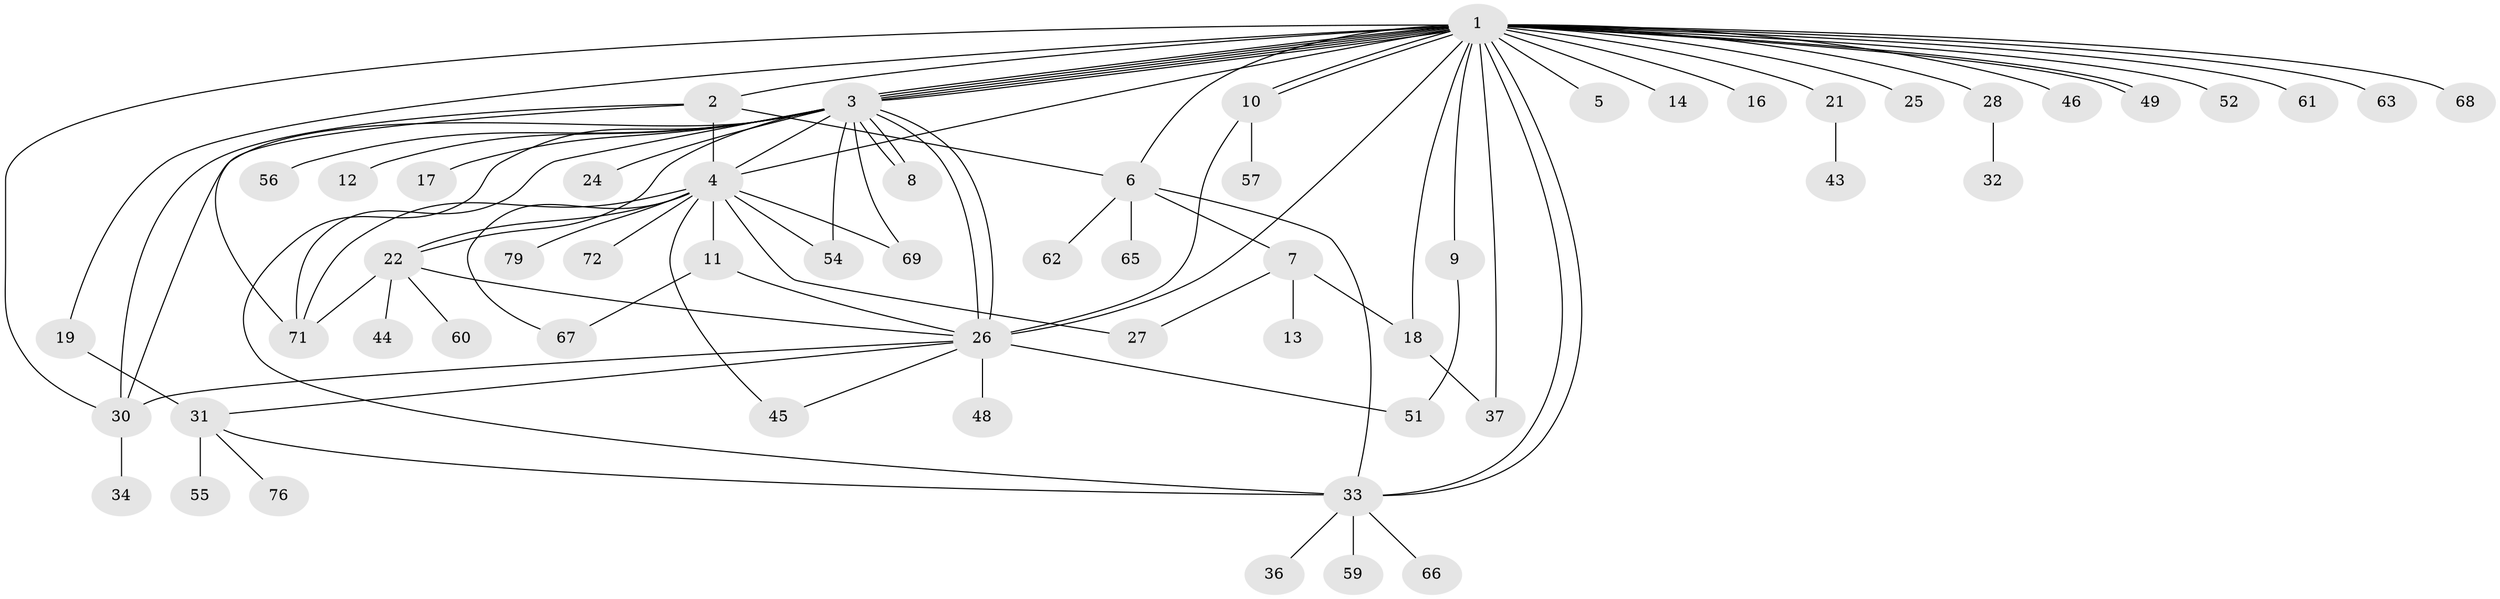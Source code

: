 // Generated by graph-tools (version 1.1) at 2025/23/03/03/25 07:23:48]
// undirected, 58 vertices, 92 edges
graph export_dot {
graph [start="1"]
  node [color=gray90,style=filled];
  1 [super="+15"];
  2 [super="+29"];
  3 [super="+70"];
  4 [super="+20"];
  5;
  6 [super="+64"];
  7 [super="+35"];
  8;
  9 [super="+23"];
  10;
  11 [super="+41"];
  12;
  13;
  14;
  16;
  17;
  18;
  19;
  21;
  22 [super="+40"];
  24;
  25;
  26 [super="+50"];
  27;
  28;
  30 [super="+58"];
  31 [super="+38"];
  32 [super="+42"];
  33 [super="+39"];
  34 [super="+78"];
  36 [super="+53"];
  37 [super="+74"];
  43;
  44 [super="+47"];
  45;
  46;
  48;
  49;
  51 [super="+77"];
  52;
  54 [super="+75"];
  55;
  56;
  57;
  59;
  60;
  61;
  62;
  63;
  65;
  66;
  67;
  68;
  69;
  71 [super="+73"];
  72;
  76;
  79;
  1 -- 2;
  1 -- 3;
  1 -- 3;
  1 -- 3;
  1 -- 3;
  1 -- 3;
  1 -- 4;
  1 -- 5;
  1 -- 6;
  1 -- 9;
  1 -- 10;
  1 -- 10;
  1 -- 14;
  1 -- 16;
  1 -- 18;
  1 -- 19;
  1 -- 21;
  1 -- 25;
  1 -- 26;
  1 -- 28;
  1 -- 33;
  1 -- 33;
  1 -- 46;
  1 -- 49;
  1 -- 49;
  1 -- 52;
  1 -- 61;
  1 -- 63;
  1 -- 68;
  1 -- 30;
  1 -- 37;
  2 -- 6;
  2 -- 4;
  2 -- 30;
  2 -- 71;
  3 -- 8;
  3 -- 8;
  3 -- 12;
  3 -- 17;
  3 -- 22;
  3 -- 24;
  3 -- 26 [weight=2];
  3 -- 26;
  3 -- 30;
  3 -- 54;
  3 -- 56;
  3 -- 69;
  3 -- 71;
  3 -- 33;
  3 -- 4;
  4 -- 11;
  4 -- 45;
  4 -- 54;
  4 -- 67;
  4 -- 69;
  4 -- 71;
  4 -- 72;
  4 -- 22;
  4 -- 27;
  4 -- 79;
  6 -- 7;
  6 -- 33;
  6 -- 62;
  6 -- 65;
  7 -- 13;
  7 -- 18;
  7 -- 27;
  9 -- 51;
  10 -- 26;
  10 -- 57;
  11 -- 67;
  11 -- 26;
  18 -- 37;
  19 -- 31;
  21 -- 43;
  22 -- 26;
  22 -- 44;
  22 -- 60;
  22 -- 71;
  26 -- 30;
  26 -- 31;
  26 -- 45;
  26 -- 48;
  26 -- 51;
  28 -- 32;
  30 -- 34;
  31 -- 55;
  31 -- 76;
  31 -- 33;
  33 -- 36;
  33 -- 59;
  33 -- 66;
}
